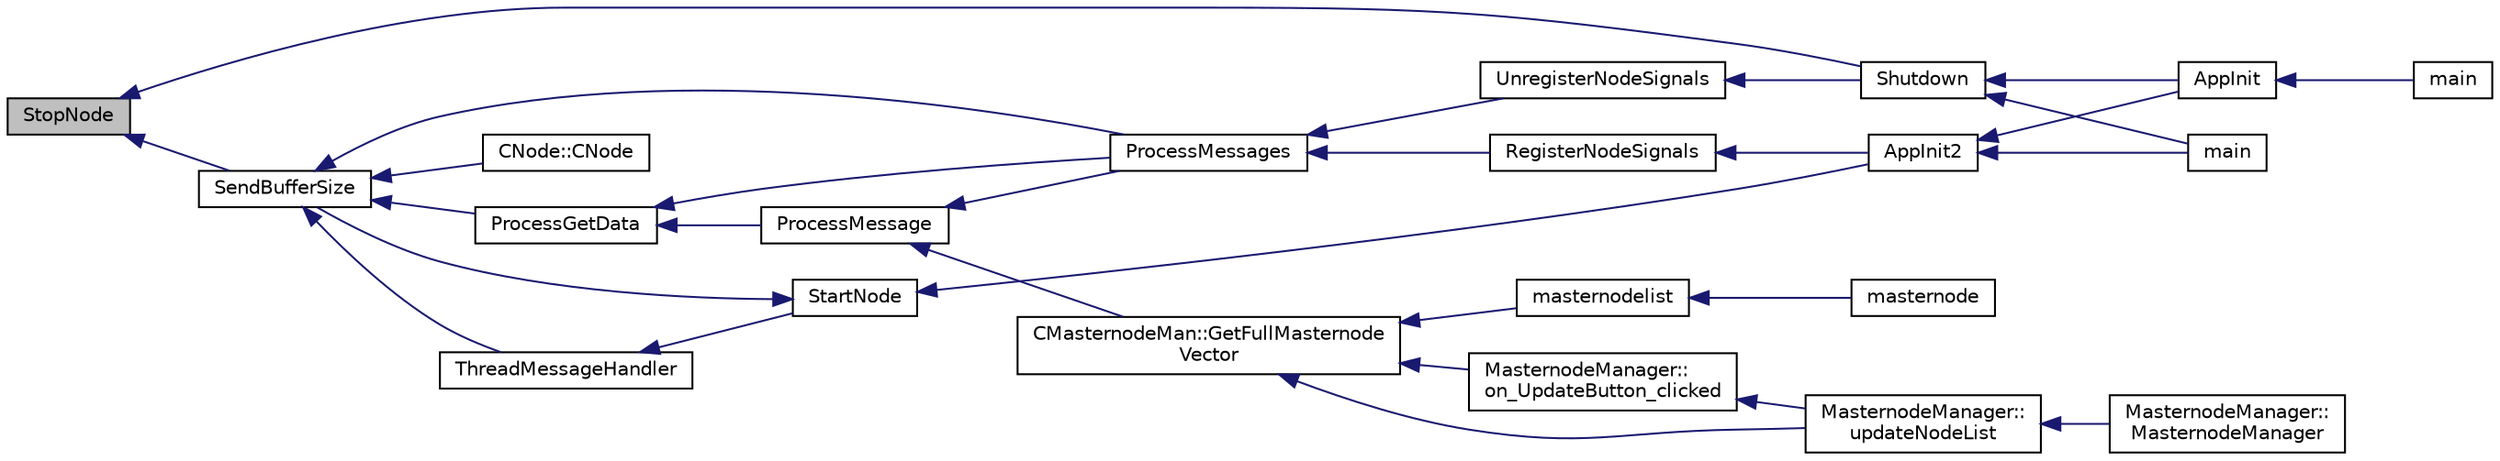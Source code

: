 digraph "StopNode"
{
  edge [fontname="Helvetica",fontsize="10",labelfontname="Helvetica",labelfontsize="10"];
  node [fontname="Helvetica",fontsize="10",shape=record];
  rankdir="LR";
  Node1625 [label="StopNode",height=0.2,width=0.4,color="black", fillcolor="grey75", style="filled", fontcolor="black"];
  Node1625 -> Node1626 [dir="back",color="midnightblue",fontsize="10",style="solid",fontname="Helvetica"];
  Node1626 [label="Shutdown",height=0.2,width=0.4,color="black", fillcolor="white", style="filled",URL="$d8/dc0/init_8h.html#ac5f038c2b480cf9ef5e19e3eba8dbaf9"];
  Node1626 -> Node1627 [dir="back",color="midnightblue",fontsize="10",style="solid",fontname="Helvetica"];
  Node1627 [label="AppInit",height=0.2,width=0.4,color="black", fillcolor="white", style="filled",URL="$d4/d35/iond_8cpp.html#ac59316b767e6984e1285f0531275286b"];
  Node1627 -> Node1628 [dir="back",color="midnightblue",fontsize="10",style="solid",fontname="Helvetica"];
  Node1628 [label="main",height=0.2,width=0.4,color="black", fillcolor="white", style="filled",URL="$d4/d35/iond_8cpp.html#a0ddf1224851353fc92bfbff6f499fa97"];
  Node1626 -> Node1629 [dir="back",color="midnightblue",fontsize="10",style="solid",fontname="Helvetica"];
  Node1629 [label="main",height=0.2,width=0.4,color="black", fillcolor="white", style="filled",URL="$d5/d2d/ion_8cpp.html#a0ddf1224851353fc92bfbff6f499fa97"];
  Node1625 -> Node1630 [dir="back",color="midnightblue",fontsize="10",style="solid",fontname="Helvetica"];
  Node1630 [label="SendBufferSize",height=0.2,width=0.4,color="black", fillcolor="white", style="filled",URL="$d7/d97/net_8h.html#a13f289d6233bd32b78a38793f76bdccb"];
  Node1630 -> Node1631 [dir="back",color="midnightblue",fontsize="10",style="solid",fontname="Helvetica"];
  Node1631 [label="ProcessGetData",height=0.2,width=0.4,color="black", fillcolor="white", style="filled",URL="$df/d0a/main_8cpp.html#a3be415b83ecfe1f4215e0bd28c3b1eec"];
  Node1631 -> Node1632 [dir="back",color="midnightblue",fontsize="10",style="solid",fontname="Helvetica"];
  Node1632 [label="ProcessMessage",height=0.2,width=0.4,color="black", fillcolor="white", style="filled",URL="$df/d0a/main_8cpp.html#a8ba92b1a4bce3c835e887a9073d17d8e"];
  Node1632 -> Node1633 [dir="back",color="midnightblue",fontsize="10",style="solid",fontname="Helvetica"];
  Node1633 [label="ProcessMessages",height=0.2,width=0.4,color="black", fillcolor="white", style="filled",URL="$d4/dbf/main_8h.html#a196f9318f02448b85b28d612698934fd"];
  Node1633 -> Node1634 [dir="back",color="midnightblue",fontsize="10",style="solid",fontname="Helvetica"];
  Node1634 [label="RegisterNodeSignals",height=0.2,width=0.4,color="black", fillcolor="white", style="filled",URL="$d4/dbf/main_8h.html#ab02615ff65f91d69f8d786ec900baa8a",tooltip="Register with a network node to receive its signals. "];
  Node1634 -> Node1635 [dir="back",color="midnightblue",fontsize="10",style="solid",fontname="Helvetica"];
  Node1635 [label="AppInit2",height=0.2,width=0.4,color="black", fillcolor="white", style="filled",URL="$d8/dc0/init_8h.html#a1a4c1bfbf6ba1db77e988b89b9cadfd3",tooltip="Initialize ion. "];
  Node1635 -> Node1627 [dir="back",color="midnightblue",fontsize="10",style="solid",fontname="Helvetica"];
  Node1635 -> Node1629 [dir="back",color="midnightblue",fontsize="10",style="solid",fontname="Helvetica"];
  Node1633 -> Node1636 [dir="back",color="midnightblue",fontsize="10",style="solid",fontname="Helvetica"];
  Node1636 [label="UnregisterNodeSignals",height=0.2,width=0.4,color="black", fillcolor="white", style="filled",URL="$d4/dbf/main_8h.html#a3ef0cc6e9d9d6435ee2a5569244d6ebd",tooltip="Unregister a network node. "];
  Node1636 -> Node1626 [dir="back",color="midnightblue",fontsize="10",style="solid",fontname="Helvetica"];
  Node1632 -> Node1637 [dir="back",color="midnightblue",fontsize="10",style="solid",fontname="Helvetica"];
  Node1637 [label="CMasternodeMan::GetFullMasternode\lVector",height=0.2,width=0.4,color="black", fillcolor="white", style="filled",URL="$dc/d6b/class_c_masternode_man.html#ab39e213a7601e1bef2eba1d5d63206f5"];
  Node1637 -> Node1638 [dir="back",color="midnightblue",fontsize="10",style="solid",fontname="Helvetica"];
  Node1638 [label="MasternodeManager::\lupdateNodeList",height=0.2,width=0.4,color="black", fillcolor="white", style="filled",URL="$d9/d70/class_masternode_manager.html#a5485a8bd6ccf673027165cc1207dfae9"];
  Node1638 -> Node1639 [dir="back",color="midnightblue",fontsize="10",style="solid",fontname="Helvetica"];
  Node1639 [label="MasternodeManager::\lMasternodeManager",height=0.2,width=0.4,color="black", fillcolor="white", style="filled",URL="$d9/d70/class_masternode_manager.html#ad18cb99065e056e6b791e2356de826bf"];
  Node1637 -> Node1640 [dir="back",color="midnightblue",fontsize="10",style="solid",fontname="Helvetica"];
  Node1640 [label="MasternodeManager::\lon_UpdateButton_clicked",height=0.2,width=0.4,color="black", fillcolor="white", style="filled",URL="$d9/d70/class_masternode_manager.html#ae8d07b4d869e3eb09fe1be445eff0430"];
  Node1640 -> Node1638 [dir="back",color="midnightblue",fontsize="10",style="solid",fontname="Helvetica"];
  Node1637 -> Node1641 [dir="back",color="midnightblue",fontsize="10",style="solid",fontname="Helvetica"];
  Node1641 [label="masternodelist",height=0.2,width=0.4,color="black", fillcolor="white", style="filled",URL="$d5/d6b/rpcstashedsend_8cpp.html#a3a7ed7e37f21eb2912afc6e776f7236c"];
  Node1641 -> Node1642 [dir="back",color="midnightblue",fontsize="10",style="solid",fontname="Helvetica"];
  Node1642 [label="masternode",height=0.2,width=0.4,color="black", fillcolor="white", style="filled",URL="$d5/d6b/rpcstashedsend_8cpp.html#a30609e443aeb47c29ed0878d16b1b5e1"];
  Node1631 -> Node1633 [dir="back",color="midnightblue",fontsize="10",style="solid",fontname="Helvetica"];
  Node1630 -> Node1633 [dir="back",color="midnightblue",fontsize="10",style="solid",fontname="Helvetica"];
  Node1630 -> Node1643 [dir="back",color="midnightblue",fontsize="10",style="solid",fontname="Helvetica"];
  Node1643 [label="ThreadMessageHandler",height=0.2,width=0.4,color="black", fillcolor="white", style="filled",URL="$dd/d84/net_8cpp.html#a379b0d3521bdd62ac296f219d70c4e30"];
  Node1643 -> Node1644 [dir="back",color="midnightblue",fontsize="10",style="solid",fontname="Helvetica"];
  Node1644 [label="StartNode",height=0.2,width=0.4,color="black", fillcolor="white", style="filled",URL="$d7/d97/net_8h.html#a9396d8054e8f74959e9391871aaddde0"];
  Node1644 -> Node1635 [dir="back",color="midnightblue",fontsize="10",style="solid",fontname="Helvetica"];
  Node1644 -> Node1630 [dir="back",color="midnightblue",fontsize="10",style="solid",fontname="Helvetica"];
  Node1630 -> Node1645 [dir="back",color="midnightblue",fontsize="10",style="solid",fontname="Helvetica"];
  Node1645 [label="CNode::CNode",height=0.2,width=0.4,color="black", fillcolor="white", style="filled",URL="$d1/d64/class_c_node.html#a51556705550511146245b9fb2fec09c1"];
}

